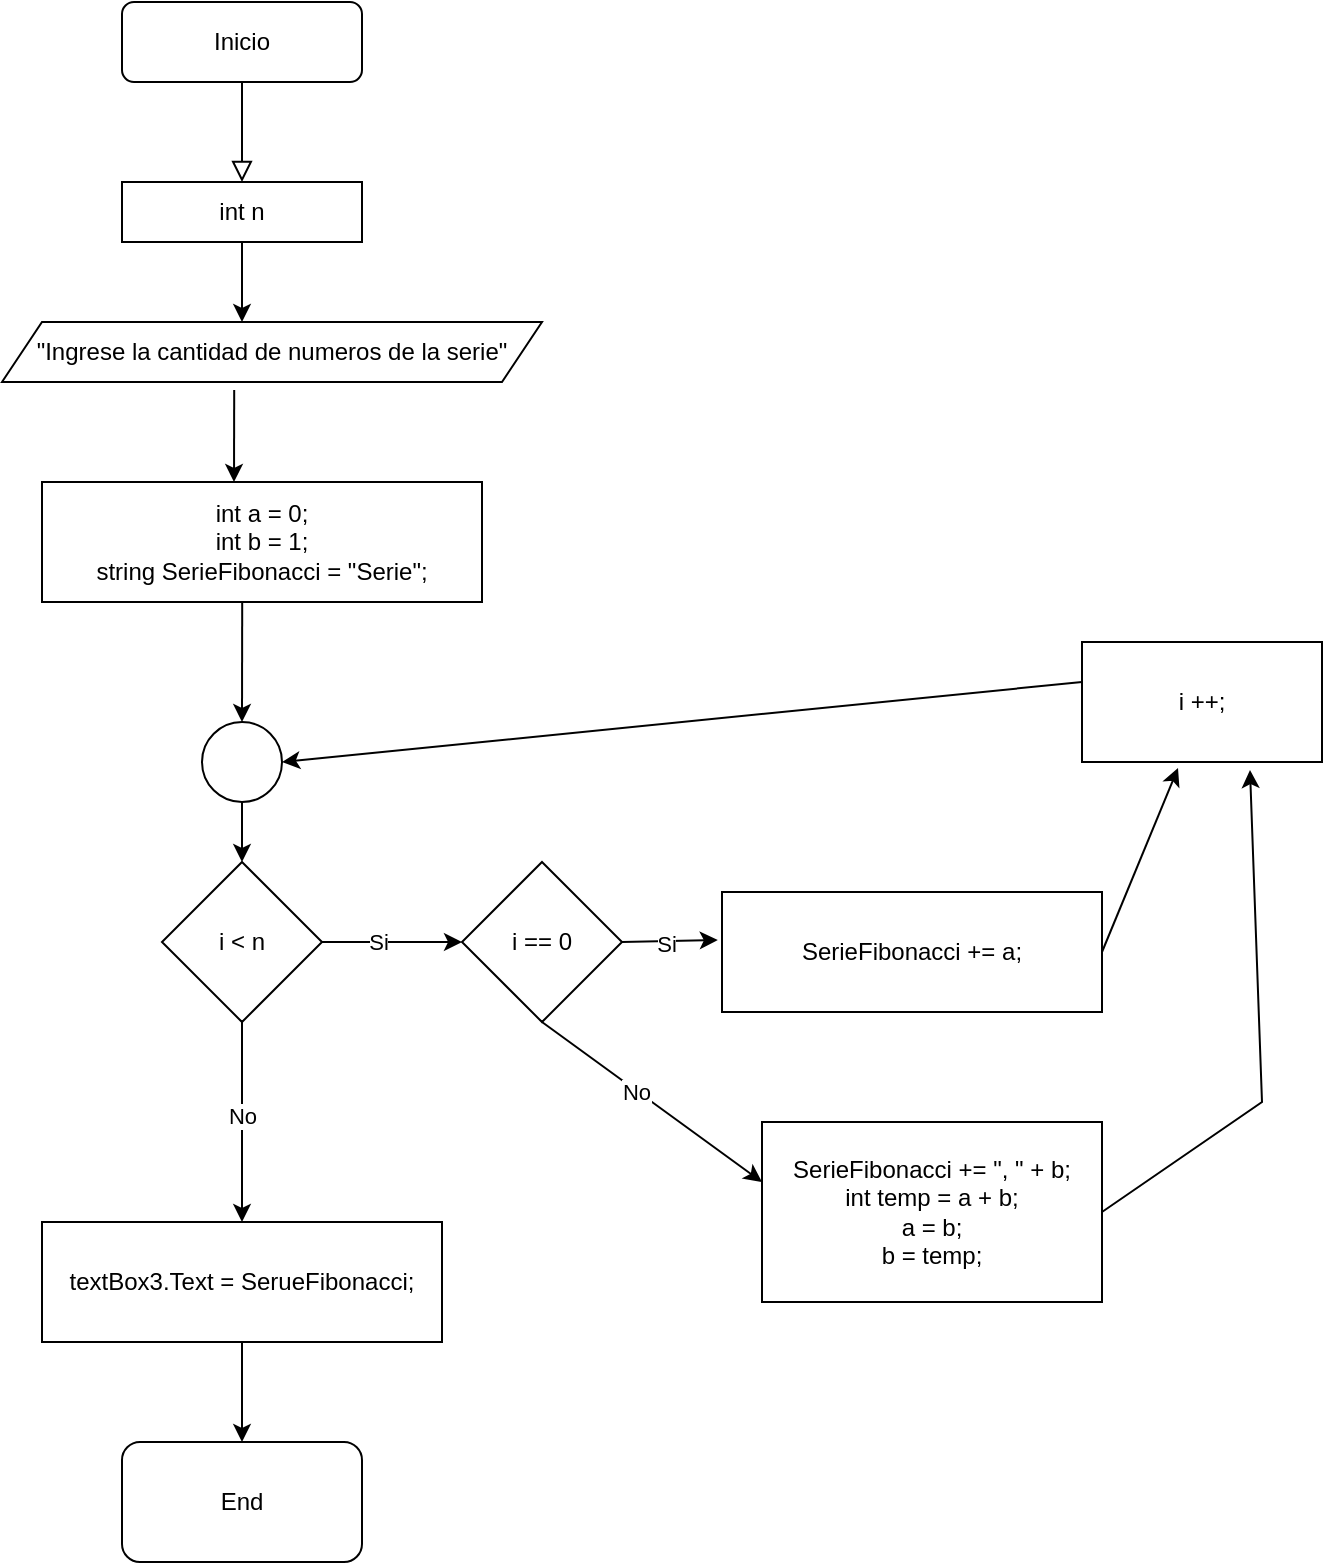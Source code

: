 <mxfile version="21.6.8" type="device">
  <diagram id="C5RBs43oDa-KdzZeNtuy" name="Page-1">
    <mxGraphModel dx="1991" dy="757" grid="1" gridSize="10" guides="1" tooltips="1" connect="1" arrows="1" fold="1" page="1" pageScale="1" pageWidth="827" pageHeight="1169" math="0" shadow="0">
      <root>
        <mxCell id="WIyWlLk6GJQsqaUBKTNV-0" />
        <mxCell id="WIyWlLk6GJQsqaUBKTNV-1" parent="WIyWlLk6GJQsqaUBKTNV-0" />
        <mxCell id="WIyWlLk6GJQsqaUBKTNV-2" value="" style="rounded=0;html=1;jettySize=auto;orthogonalLoop=1;fontSize=11;endArrow=block;endFill=0;endSize=8;strokeWidth=1;shadow=0;labelBackgroundColor=none;edgeStyle=orthogonalEdgeStyle;" parent="WIyWlLk6GJQsqaUBKTNV-1" source="WIyWlLk6GJQsqaUBKTNV-3" edge="1">
          <mxGeometry relative="1" as="geometry">
            <mxPoint x="220" y="170" as="targetPoint" />
          </mxGeometry>
        </mxCell>
        <mxCell id="WIyWlLk6GJQsqaUBKTNV-3" value="Inicio" style="rounded=1;whiteSpace=wrap;html=1;fontSize=12;glass=0;strokeWidth=1;shadow=0;" parent="WIyWlLk6GJQsqaUBKTNV-1" vertex="1">
          <mxGeometry x="160" y="80" width="120" height="40" as="geometry" />
        </mxCell>
        <mxCell id="qlsKQ4BcxY0lIkYqXrxc-0" value="int n " style="rounded=0;whiteSpace=wrap;html=1;" vertex="1" parent="WIyWlLk6GJQsqaUBKTNV-1">
          <mxGeometry x="160" y="170" width="120" height="30" as="geometry" />
        </mxCell>
        <mxCell id="qlsKQ4BcxY0lIkYqXrxc-1" value="" style="endArrow=classic;html=1;rounded=0;exitX=0.5;exitY=1;exitDx=0;exitDy=0;" edge="1" parent="WIyWlLk6GJQsqaUBKTNV-1" source="qlsKQ4BcxY0lIkYqXrxc-0">
          <mxGeometry width="50" height="50" relative="1" as="geometry">
            <mxPoint x="280" y="300" as="sourcePoint" />
            <mxPoint x="220" y="240" as="targetPoint" />
          </mxGeometry>
        </mxCell>
        <mxCell id="qlsKQ4BcxY0lIkYqXrxc-3" value="&quot;Ingrese la cantidad de numeros de la serie&quot;" style="shape=parallelogram;perimeter=parallelogramPerimeter;whiteSpace=wrap;html=1;fixedSize=1;" vertex="1" parent="WIyWlLk6GJQsqaUBKTNV-1">
          <mxGeometry x="100" y="240" width="270" height="30" as="geometry" />
        </mxCell>
        <mxCell id="qlsKQ4BcxY0lIkYqXrxc-4" value="" style="endArrow=classic;html=1;rounded=0;exitX=0.43;exitY=1.133;exitDx=0;exitDy=0;exitPerimeter=0;" edge="1" parent="WIyWlLk6GJQsqaUBKTNV-1" source="qlsKQ4BcxY0lIkYqXrxc-3">
          <mxGeometry width="50" height="50" relative="1" as="geometry">
            <mxPoint x="190" y="370" as="sourcePoint" />
            <mxPoint x="216" y="320" as="targetPoint" />
          </mxGeometry>
        </mxCell>
        <mxCell id="qlsKQ4BcxY0lIkYqXrxc-5" value="&lt;div&gt;int a = 0;&lt;/div&gt;&lt;div&gt;int b = 1;&lt;/div&gt;&lt;div&gt;string SerieFibonacci = &quot;Serie&quot;;&lt;br&gt;&lt;/div&gt;" style="rounded=0;whiteSpace=wrap;html=1;" vertex="1" parent="WIyWlLk6GJQsqaUBKTNV-1">
          <mxGeometry x="120" y="320" width="220" height="60" as="geometry" />
        </mxCell>
        <mxCell id="qlsKQ4BcxY0lIkYqXrxc-6" value="" style="ellipse;whiteSpace=wrap;html=1;aspect=fixed;" vertex="1" parent="WIyWlLk6GJQsqaUBKTNV-1">
          <mxGeometry x="200" y="440" width="40" height="40" as="geometry" />
        </mxCell>
        <mxCell id="qlsKQ4BcxY0lIkYqXrxc-7" value="i &amp;lt; n" style="rhombus;whiteSpace=wrap;html=1;" vertex="1" parent="WIyWlLk6GJQsqaUBKTNV-1">
          <mxGeometry x="180" y="510" width="80" height="80" as="geometry" />
        </mxCell>
        <mxCell id="qlsKQ4BcxY0lIkYqXrxc-8" value="" style="endArrow=classic;html=1;rounded=0;exitX=0.455;exitY=1;exitDx=0;exitDy=0;exitPerimeter=0;entryX=0.5;entryY=0;entryDx=0;entryDy=0;" edge="1" parent="WIyWlLk6GJQsqaUBKTNV-1" source="qlsKQ4BcxY0lIkYqXrxc-5" target="qlsKQ4BcxY0lIkYqXrxc-6">
          <mxGeometry width="50" height="50" relative="1" as="geometry">
            <mxPoint x="300" y="470" as="sourcePoint" />
            <mxPoint x="350" y="420" as="targetPoint" />
          </mxGeometry>
        </mxCell>
        <mxCell id="qlsKQ4BcxY0lIkYqXrxc-9" value="" style="endArrow=classic;html=1;rounded=0;exitX=0.5;exitY=1;exitDx=0;exitDy=0;entryX=0.5;entryY=0;entryDx=0;entryDy=0;" edge="1" parent="WIyWlLk6GJQsqaUBKTNV-1" source="qlsKQ4BcxY0lIkYqXrxc-6" target="qlsKQ4BcxY0lIkYqXrxc-7">
          <mxGeometry width="50" height="50" relative="1" as="geometry">
            <mxPoint x="300" y="520" as="sourcePoint" />
            <mxPoint x="350" y="470" as="targetPoint" />
          </mxGeometry>
        </mxCell>
        <mxCell id="qlsKQ4BcxY0lIkYqXrxc-10" value="" style="endArrow=classic;html=1;rounded=0;exitX=1;exitY=0.5;exitDx=0;exitDy=0;" edge="1" parent="WIyWlLk6GJQsqaUBKTNV-1" source="qlsKQ4BcxY0lIkYqXrxc-7">
          <mxGeometry width="50" height="50" relative="1" as="geometry">
            <mxPoint x="340" y="590" as="sourcePoint" />
            <mxPoint x="330" y="550" as="targetPoint" />
          </mxGeometry>
        </mxCell>
        <mxCell id="qlsKQ4BcxY0lIkYqXrxc-12" value="Si" style="edgeLabel;html=1;align=center;verticalAlign=middle;resizable=0;points=[];" vertex="1" connectable="0" parent="qlsKQ4BcxY0lIkYqXrxc-10">
          <mxGeometry x="-0.2" relative="1" as="geometry">
            <mxPoint as="offset" />
          </mxGeometry>
        </mxCell>
        <mxCell id="qlsKQ4BcxY0lIkYqXrxc-11" value="i == 0" style="rhombus;whiteSpace=wrap;html=1;" vertex="1" parent="WIyWlLk6GJQsqaUBKTNV-1">
          <mxGeometry x="330" y="510" width="80" height="80" as="geometry" />
        </mxCell>
        <mxCell id="qlsKQ4BcxY0lIkYqXrxc-13" value="SerieFibonacci += a;" style="rounded=0;whiteSpace=wrap;html=1;" vertex="1" parent="WIyWlLk6GJQsqaUBKTNV-1">
          <mxGeometry x="460" y="525" width="190" height="60" as="geometry" />
        </mxCell>
        <mxCell id="qlsKQ4BcxY0lIkYqXrxc-14" value="" style="endArrow=classic;html=1;rounded=0;exitX=1;exitY=0.5;exitDx=0;exitDy=0;entryX=-0.011;entryY=0.4;entryDx=0;entryDy=0;entryPerimeter=0;" edge="1" parent="WIyWlLk6GJQsqaUBKTNV-1" source="qlsKQ4BcxY0lIkYqXrxc-11" target="qlsKQ4BcxY0lIkYqXrxc-13">
          <mxGeometry width="50" height="50" relative="1" as="geometry">
            <mxPoint x="380" y="720" as="sourcePoint" />
            <mxPoint x="430" y="670" as="targetPoint" />
          </mxGeometry>
        </mxCell>
        <mxCell id="qlsKQ4BcxY0lIkYqXrxc-16" value="Si" style="edgeLabel;html=1;align=center;verticalAlign=middle;resizable=0;points=[];" vertex="1" connectable="0" parent="qlsKQ4BcxY0lIkYqXrxc-14">
          <mxGeometry x="-0.083" y="-1" relative="1" as="geometry">
            <mxPoint as="offset" />
          </mxGeometry>
        </mxCell>
        <mxCell id="qlsKQ4BcxY0lIkYqXrxc-15" value="" style="endArrow=classic;html=1;rounded=0;exitX=0.5;exitY=1;exitDx=0;exitDy=0;" edge="1" parent="WIyWlLk6GJQsqaUBKTNV-1" source="qlsKQ4BcxY0lIkYqXrxc-11">
          <mxGeometry width="50" height="50" relative="1" as="geometry">
            <mxPoint x="400" y="770" as="sourcePoint" />
            <mxPoint x="480" y="670" as="targetPoint" />
          </mxGeometry>
        </mxCell>
        <mxCell id="qlsKQ4BcxY0lIkYqXrxc-17" value="No" style="edgeLabel;html=1;align=center;verticalAlign=middle;resizable=0;points=[];" vertex="1" connectable="0" parent="qlsKQ4BcxY0lIkYqXrxc-15">
          <mxGeometry x="-0.15" y="-1" relative="1" as="geometry">
            <mxPoint as="offset" />
          </mxGeometry>
        </mxCell>
        <mxCell id="qlsKQ4BcxY0lIkYqXrxc-18" value="&lt;div&gt;SerieFibonacci += &quot;, &quot; + b;&lt;/div&gt;&lt;div&gt;int temp = a + b;&lt;/div&gt;&lt;div&gt;a = b;&lt;/div&gt;&lt;div&gt;b = temp;&lt;br&gt;&lt;/div&gt;" style="rounded=0;whiteSpace=wrap;html=1;" vertex="1" parent="WIyWlLk6GJQsqaUBKTNV-1">
          <mxGeometry x="480" y="640" width="170" height="90" as="geometry" />
        </mxCell>
        <mxCell id="qlsKQ4BcxY0lIkYqXrxc-19" value="i ++;" style="rounded=0;whiteSpace=wrap;html=1;" vertex="1" parent="WIyWlLk6GJQsqaUBKTNV-1">
          <mxGeometry x="640" y="400" width="120" height="60" as="geometry" />
        </mxCell>
        <mxCell id="qlsKQ4BcxY0lIkYqXrxc-20" value="" style="endArrow=classic;html=1;rounded=0;exitX=1;exitY=0.5;exitDx=0;exitDy=0;entryX=0.7;entryY=1.067;entryDx=0;entryDy=0;entryPerimeter=0;" edge="1" parent="WIyWlLk6GJQsqaUBKTNV-1" source="qlsKQ4BcxY0lIkYqXrxc-18" target="qlsKQ4BcxY0lIkYqXrxc-19">
          <mxGeometry width="50" height="50" relative="1" as="geometry">
            <mxPoint x="690" y="700" as="sourcePoint" />
            <mxPoint x="740" y="650" as="targetPoint" />
            <Array as="points">
              <mxPoint x="730" y="630" />
            </Array>
          </mxGeometry>
        </mxCell>
        <mxCell id="qlsKQ4BcxY0lIkYqXrxc-21" value="" style="endArrow=classic;html=1;rounded=0;exitX=1;exitY=0.5;exitDx=0;exitDy=0;entryX=0.4;entryY=1.05;entryDx=0;entryDy=0;entryPerimeter=0;" edge="1" parent="WIyWlLk6GJQsqaUBKTNV-1" source="qlsKQ4BcxY0lIkYqXrxc-13" target="qlsKQ4BcxY0lIkYqXrxc-19">
          <mxGeometry width="50" height="50" relative="1" as="geometry">
            <mxPoint x="680" y="570" as="sourcePoint" />
            <mxPoint x="730" y="520" as="targetPoint" />
          </mxGeometry>
        </mxCell>
        <mxCell id="qlsKQ4BcxY0lIkYqXrxc-22" value="" style="endArrow=classic;html=1;rounded=0;entryX=1;entryY=0.5;entryDx=0;entryDy=0;" edge="1" parent="WIyWlLk6GJQsqaUBKTNV-1" target="qlsKQ4BcxY0lIkYqXrxc-6">
          <mxGeometry width="50" height="50" relative="1" as="geometry">
            <mxPoint x="640" y="420" as="sourcePoint" />
            <mxPoint x="490" y="400" as="targetPoint" />
          </mxGeometry>
        </mxCell>
        <mxCell id="qlsKQ4BcxY0lIkYqXrxc-23" value="" style="endArrow=classic;html=1;rounded=0;exitX=0.5;exitY=1;exitDx=0;exitDy=0;" edge="1" parent="WIyWlLk6GJQsqaUBKTNV-1" source="qlsKQ4BcxY0lIkYqXrxc-7">
          <mxGeometry width="50" height="50" relative="1" as="geometry">
            <mxPoint x="310" y="760" as="sourcePoint" />
            <mxPoint x="220" y="690" as="targetPoint" />
          </mxGeometry>
        </mxCell>
        <mxCell id="qlsKQ4BcxY0lIkYqXrxc-24" value="No" style="edgeLabel;html=1;align=center;verticalAlign=middle;resizable=0;points=[];" vertex="1" connectable="0" parent="qlsKQ4BcxY0lIkYqXrxc-23">
          <mxGeometry x="-0.06" relative="1" as="geometry">
            <mxPoint as="offset" />
          </mxGeometry>
        </mxCell>
        <mxCell id="qlsKQ4BcxY0lIkYqXrxc-25" value="textBox3.Text = SerueFibonacci;" style="rounded=0;whiteSpace=wrap;html=1;" vertex="1" parent="WIyWlLk6GJQsqaUBKTNV-1">
          <mxGeometry x="120" y="690" width="200" height="60" as="geometry" />
        </mxCell>
        <mxCell id="qlsKQ4BcxY0lIkYqXrxc-26" value="End" style="rounded=1;whiteSpace=wrap;html=1;" vertex="1" parent="WIyWlLk6GJQsqaUBKTNV-1">
          <mxGeometry x="160" y="800" width="120" height="60" as="geometry" />
        </mxCell>
        <mxCell id="qlsKQ4BcxY0lIkYqXrxc-27" value="" style="endArrow=classic;html=1;rounded=0;exitX=0.5;exitY=1;exitDx=0;exitDy=0;entryX=0.5;entryY=0;entryDx=0;entryDy=0;" edge="1" parent="WIyWlLk6GJQsqaUBKTNV-1" source="qlsKQ4BcxY0lIkYqXrxc-25" target="qlsKQ4BcxY0lIkYqXrxc-26">
          <mxGeometry width="50" height="50" relative="1" as="geometry">
            <mxPoint x="310" y="790" as="sourcePoint" />
            <mxPoint x="360" y="740" as="targetPoint" />
          </mxGeometry>
        </mxCell>
      </root>
    </mxGraphModel>
  </diagram>
</mxfile>
